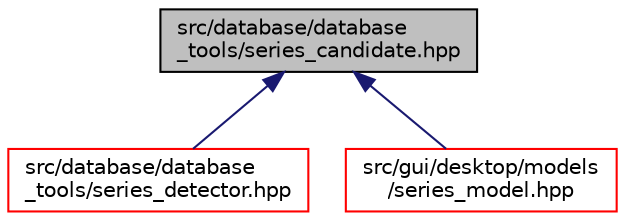 digraph "src/database/database_tools/series_candidate.hpp"
{
 // LATEX_PDF_SIZE
  edge [fontname="Helvetica",fontsize="10",labelfontname="Helvetica",labelfontsize="10"];
  node [fontname="Helvetica",fontsize="10",shape=record];
  Node1 [label="src/database/database\l_tools/series_candidate.hpp",height=0.2,width=0.4,color="black", fillcolor="grey75", style="filled", fontcolor="black",tooltip=" "];
  Node1 -> Node2 [dir="back",color="midnightblue",fontsize="10",style="solid",fontname="Helvetica"];
  Node2 [label="src/database/database\l_tools/series_detector.hpp",height=0.2,width=0.4,color="red", fillcolor="white", style="filled",URL="$series__detector_8hpp.html",tooltip=" "];
  Node1 -> Node6 [dir="back",color="midnightblue",fontsize="10",style="solid",fontname="Helvetica"];
  Node6 [label="src/gui/desktop/models\l/series_model.hpp",height=0.2,width=0.4,color="red", fillcolor="white", style="filled",URL="$series__model_8hpp.html",tooltip=" "];
}
